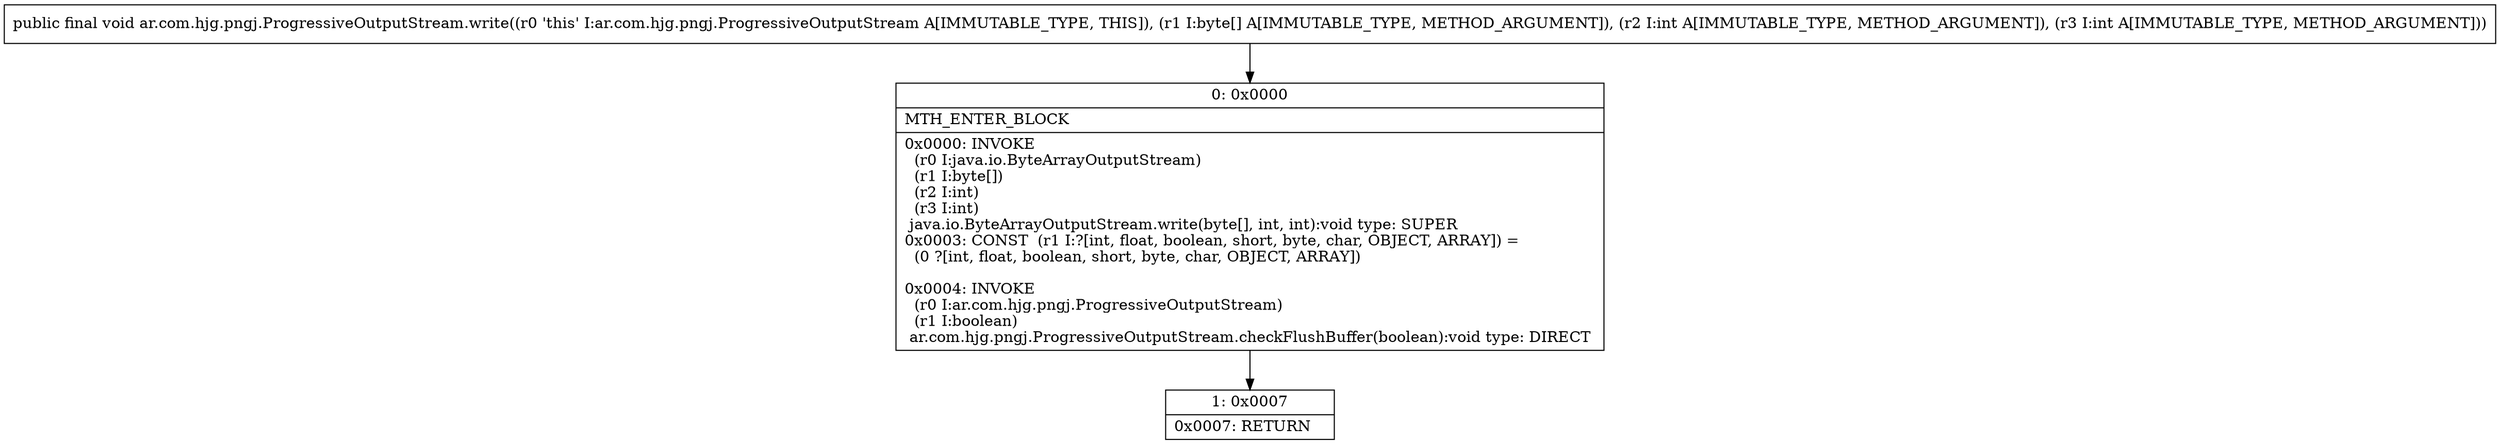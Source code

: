 digraph "CFG forar.com.hjg.pngj.ProgressiveOutputStream.write([BII)V" {
Node_0 [shape=record,label="{0\:\ 0x0000|MTH_ENTER_BLOCK\l|0x0000: INVOKE  \l  (r0 I:java.io.ByteArrayOutputStream)\l  (r1 I:byte[])\l  (r2 I:int)\l  (r3 I:int)\l java.io.ByteArrayOutputStream.write(byte[], int, int):void type: SUPER \l0x0003: CONST  (r1 I:?[int, float, boolean, short, byte, char, OBJECT, ARRAY]) = \l  (0 ?[int, float, boolean, short, byte, char, OBJECT, ARRAY])\l \l0x0004: INVOKE  \l  (r0 I:ar.com.hjg.pngj.ProgressiveOutputStream)\l  (r1 I:boolean)\l ar.com.hjg.pngj.ProgressiveOutputStream.checkFlushBuffer(boolean):void type: DIRECT \l}"];
Node_1 [shape=record,label="{1\:\ 0x0007|0x0007: RETURN   \l}"];
MethodNode[shape=record,label="{public final void ar.com.hjg.pngj.ProgressiveOutputStream.write((r0 'this' I:ar.com.hjg.pngj.ProgressiveOutputStream A[IMMUTABLE_TYPE, THIS]), (r1 I:byte[] A[IMMUTABLE_TYPE, METHOD_ARGUMENT]), (r2 I:int A[IMMUTABLE_TYPE, METHOD_ARGUMENT]), (r3 I:int A[IMMUTABLE_TYPE, METHOD_ARGUMENT])) }"];
MethodNode -> Node_0;
Node_0 -> Node_1;
}

